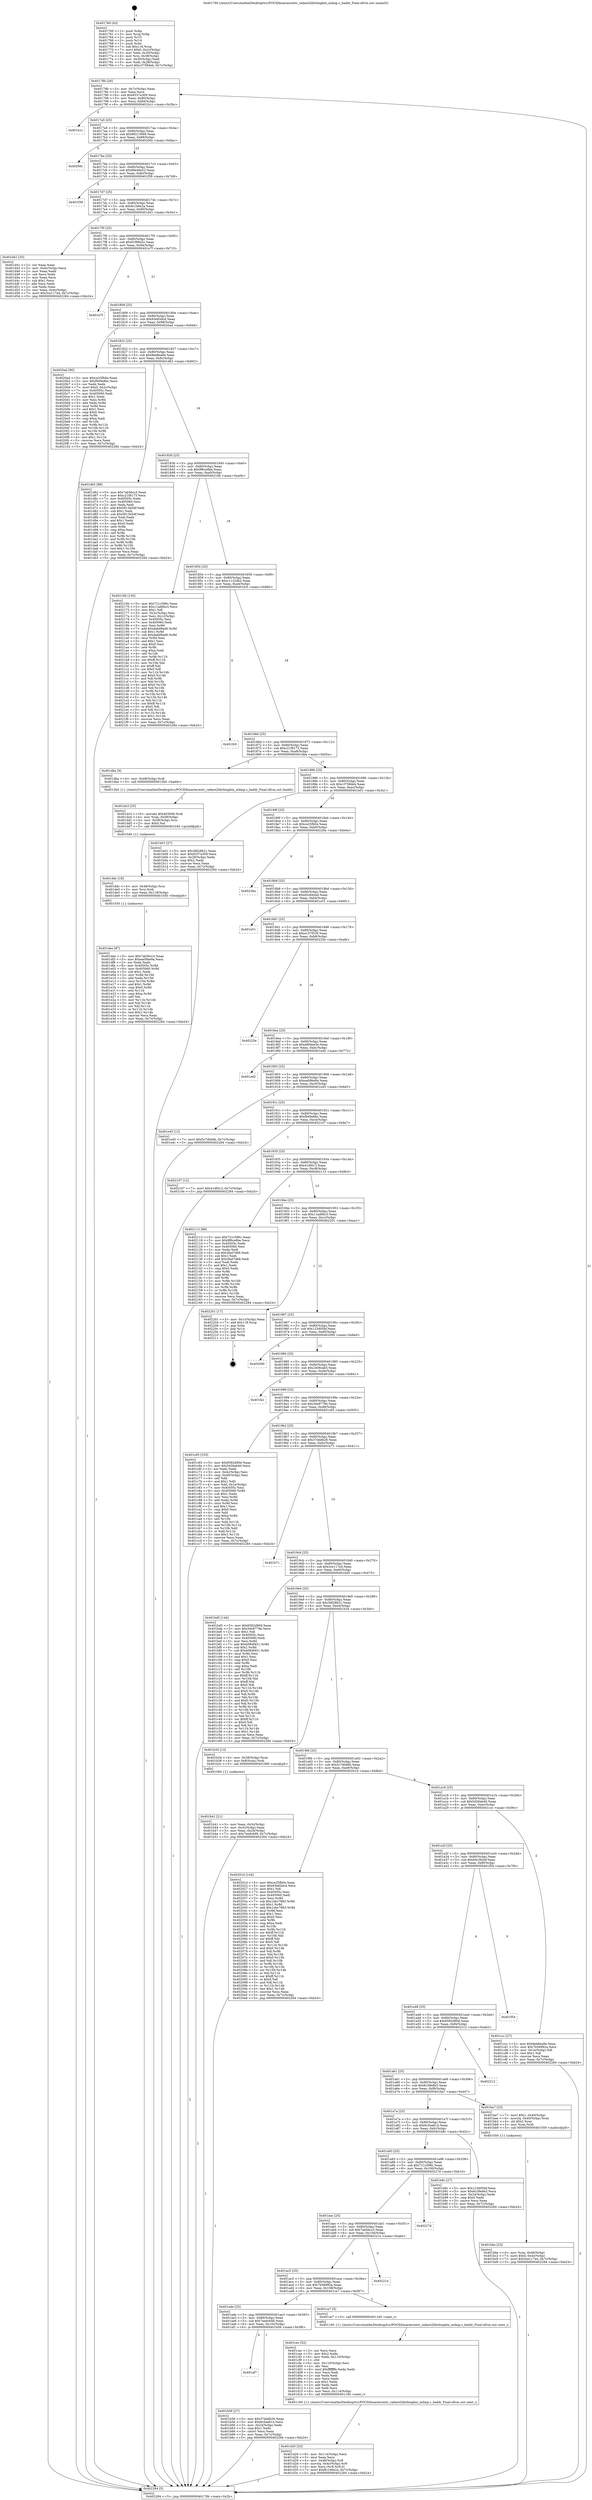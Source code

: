 digraph "0x401760" {
  label = "0x401760 (/mnt/c/Users/mathe/Desktop/tcc/POCII/binaries/extr_radare2librbinpbin_mdmp.c_baddr_Final-ollvm.out::main(0))"
  labelloc = "t"
  node[shape=record]

  Entry [label="",width=0.3,height=0.3,shape=circle,fillcolor=black,style=filled]
  "0x40178b" [label="{
     0x40178b [26]\l
     | [instrs]\l
     &nbsp;&nbsp;0x40178b \<+3\>: mov -0x7c(%rbp),%eax\l
     &nbsp;&nbsp;0x40178e \<+2\>: mov %eax,%ecx\l
     &nbsp;&nbsp;0x401790 \<+6\>: sub $0x8337a309,%ecx\l
     &nbsp;&nbsp;0x401796 \<+3\>: mov %eax,-0x80(%rbp)\l
     &nbsp;&nbsp;0x401799 \<+6\>: mov %ecx,-0x84(%rbp)\l
     &nbsp;&nbsp;0x40179f \<+6\>: je 0000000000401b1c \<main+0x3bc\>\l
  }"]
  "0x401b1c" [label="{
     0x401b1c\l
  }", style=dashed]
  "0x4017a5" [label="{
     0x4017a5 [25]\l
     | [instrs]\l
     &nbsp;&nbsp;0x4017a5 \<+5\>: jmp 00000000004017aa \<main+0x4a\>\l
     &nbsp;&nbsp;0x4017aa \<+3\>: mov -0x80(%rbp),%eax\l
     &nbsp;&nbsp;0x4017ad \<+5\>: sub $0x88213668,%eax\l
     &nbsp;&nbsp;0x4017b2 \<+6\>: mov %eax,-0x88(%rbp)\l
     &nbsp;&nbsp;0x4017b8 \<+6\>: je 000000000040200c \<main+0x8ac\>\l
  }"]
  Exit [label="",width=0.3,height=0.3,shape=circle,fillcolor=black,style=filled,peripheries=2]
  "0x40200c" [label="{
     0x40200c\l
  }", style=dashed]
  "0x4017be" [label="{
     0x4017be [25]\l
     | [instrs]\l
     &nbsp;&nbsp;0x4017be \<+5\>: jmp 00000000004017c3 \<main+0x63\>\l
     &nbsp;&nbsp;0x4017c3 \<+3\>: mov -0x80(%rbp),%eax\l
     &nbsp;&nbsp;0x4017c6 \<+5\>: sub $0x88e46e22,%eax\l
     &nbsp;&nbsp;0x4017cb \<+6\>: mov %eax,-0x8c(%rbp)\l
     &nbsp;&nbsp;0x4017d1 \<+6\>: je 0000000000401f39 \<main+0x7d9\>\l
  }"]
  "0x401dee" [label="{
     0x401dee [87]\l
     | [instrs]\l
     &nbsp;&nbsp;0x401dee \<+5\>: mov $0x7ab56cc3,%eax\l
     &nbsp;&nbsp;0x401df3 \<+5\>: mov $0xea09be9a,%ecx\l
     &nbsp;&nbsp;0x401df8 \<+2\>: xor %edx,%edx\l
     &nbsp;&nbsp;0x401dfa \<+8\>: mov 0x40505c,%r8d\l
     &nbsp;&nbsp;0x401e02 \<+8\>: mov 0x405060,%r9d\l
     &nbsp;&nbsp;0x401e0a \<+3\>: sub $0x1,%edx\l
     &nbsp;&nbsp;0x401e0d \<+3\>: mov %r8d,%r10d\l
     &nbsp;&nbsp;0x401e10 \<+3\>: add %edx,%r10d\l
     &nbsp;&nbsp;0x401e13 \<+4\>: imul %r10d,%r8d\l
     &nbsp;&nbsp;0x401e17 \<+4\>: and $0x1,%r8d\l
     &nbsp;&nbsp;0x401e1b \<+4\>: cmp $0x0,%r8d\l
     &nbsp;&nbsp;0x401e1f \<+4\>: sete %r11b\l
     &nbsp;&nbsp;0x401e23 \<+4\>: cmp $0xa,%r9d\l
     &nbsp;&nbsp;0x401e27 \<+3\>: setl %bl\l
     &nbsp;&nbsp;0x401e2a \<+3\>: mov %r11b,%r14b\l
     &nbsp;&nbsp;0x401e2d \<+3\>: and %bl,%r14b\l
     &nbsp;&nbsp;0x401e30 \<+3\>: xor %bl,%r11b\l
     &nbsp;&nbsp;0x401e33 \<+3\>: or %r11b,%r14b\l
     &nbsp;&nbsp;0x401e36 \<+4\>: test $0x1,%r14b\l
     &nbsp;&nbsp;0x401e3a \<+3\>: cmovne %ecx,%eax\l
     &nbsp;&nbsp;0x401e3d \<+3\>: mov %eax,-0x7c(%rbp)\l
     &nbsp;&nbsp;0x401e40 \<+5\>: jmp 0000000000402284 \<main+0xb24\>\l
  }"]
  "0x401f39" [label="{
     0x401f39\l
  }", style=dashed]
  "0x4017d7" [label="{
     0x4017d7 [25]\l
     | [instrs]\l
     &nbsp;&nbsp;0x4017d7 \<+5\>: jmp 00000000004017dc \<main+0x7c\>\l
     &nbsp;&nbsp;0x4017dc \<+3\>: mov -0x80(%rbp),%eax\l
     &nbsp;&nbsp;0x4017df \<+5\>: sub $0x8c1b6e2a,%eax\l
     &nbsp;&nbsp;0x4017e4 \<+6\>: mov %eax,-0x90(%rbp)\l
     &nbsp;&nbsp;0x4017ea \<+6\>: je 0000000000401d41 \<main+0x5e1\>\l
  }"]
  "0x401ddc" [label="{
     0x401ddc [18]\l
     | [instrs]\l
     &nbsp;&nbsp;0x401ddc \<+4\>: mov -0x48(%rbp),%rsi\l
     &nbsp;&nbsp;0x401de0 \<+3\>: mov %rsi,%rdi\l
     &nbsp;&nbsp;0x401de3 \<+6\>: mov %eax,-0x118(%rbp)\l
     &nbsp;&nbsp;0x401de9 \<+5\>: call 0000000000401030 \<free@plt\>\l
     | [calls]\l
     &nbsp;&nbsp;0x401030 \{1\} (unknown)\l
  }"]
  "0x401d41" [label="{
     0x401d41 [33]\l
     | [instrs]\l
     &nbsp;&nbsp;0x401d41 \<+2\>: xor %eax,%eax\l
     &nbsp;&nbsp;0x401d43 \<+3\>: mov -0x4c(%rbp),%ecx\l
     &nbsp;&nbsp;0x401d46 \<+2\>: mov %eax,%edx\l
     &nbsp;&nbsp;0x401d48 \<+2\>: sub %ecx,%edx\l
     &nbsp;&nbsp;0x401d4a \<+2\>: mov %eax,%ecx\l
     &nbsp;&nbsp;0x401d4c \<+3\>: sub $0x1,%ecx\l
     &nbsp;&nbsp;0x401d4f \<+2\>: add %ecx,%edx\l
     &nbsp;&nbsp;0x401d51 \<+2\>: sub %edx,%eax\l
     &nbsp;&nbsp;0x401d53 \<+3\>: mov %eax,-0x4c(%rbp)\l
     &nbsp;&nbsp;0x401d56 \<+7\>: movl $0x3ce117a4,-0x7c(%rbp)\l
     &nbsp;&nbsp;0x401d5d \<+5\>: jmp 0000000000402284 \<main+0xb24\>\l
  }"]
  "0x4017f0" [label="{
     0x4017f0 [25]\l
     | [instrs]\l
     &nbsp;&nbsp;0x4017f0 \<+5\>: jmp 00000000004017f5 \<main+0x95\>\l
     &nbsp;&nbsp;0x4017f5 \<+3\>: mov -0x80(%rbp),%eax\l
     &nbsp;&nbsp;0x4017f8 \<+5\>: sub $0x91f9942c,%eax\l
     &nbsp;&nbsp;0x4017fd \<+6\>: mov %eax,-0x94(%rbp)\l
     &nbsp;&nbsp;0x401803 \<+6\>: je 0000000000401e7f \<main+0x71f\>\l
  }"]
  "0x401dc3" [label="{
     0x401dc3 [25]\l
     | [instrs]\l
     &nbsp;&nbsp;0x401dc3 \<+10\>: movabs $0x4030d6,%rdi\l
     &nbsp;&nbsp;0x401dcd \<+4\>: mov %rax,-0x58(%rbp)\l
     &nbsp;&nbsp;0x401dd1 \<+4\>: mov -0x58(%rbp),%rsi\l
     &nbsp;&nbsp;0x401dd5 \<+2\>: mov $0x0,%al\l
     &nbsp;&nbsp;0x401dd7 \<+5\>: call 0000000000401040 \<printf@plt\>\l
     | [calls]\l
     &nbsp;&nbsp;0x401040 \{1\} (unknown)\l
  }"]
  "0x401e7f" [label="{
     0x401e7f\l
  }", style=dashed]
  "0x401809" [label="{
     0x401809 [25]\l
     | [instrs]\l
     &nbsp;&nbsp;0x401809 \<+5\>: jmp 000000000040180e \<main+0xae\>\l
     &nbsp;&nbsp;0x40180e \<+3\>: mov -0x80(%rbp),%eax\l
     &nbsp;&nbsp;0x401811 \<+5\>: sub $0x93e83dcd,%eax\l
     &nbsp;&nbsp;0x401816 \<+6\>: mov %eax,-0x98(%rbp)\l
     &nbsp;&nbsp;0x40181c \<+6\>: je 00000000004020ad \<main+0x94d\>\l
  }"]
  "0x401d20" [label="{
     0x401d20 [33]\l
     | [instrs]\l
     &nbsp;&nbsp;0x401d20 \<+6\>: mov -0x114(%rbp),%ecx\l
     &nbsp;&nbsp;0x401d26 \<+3\>: imul %eax,%ecx\l
     &nbsp;&nbsp;0x401d29 \<+4\>: mov -0x48(%rbp),%r8\l
     &nbsp;&nbsp;0x401d2d \<+4\>: movslq -0x4c(%rbp),%r9\l
     &nbsp;&nbsp;0x401d31 \<+4\>: mov %ecx,(%r8,%r9,4)\l
     &nbsp;&nbsp;0x401d35 \<+7\>: movl $0x8c1b6e2a,-0x7c(%rbp)\l
     &nbsp;&nbsp;0x401d3c \<+5\>: jmp 0000000000402284 \<main+0xb24\>\l
  }"]
  "0x4020ad" [label="{
     0x4020ad [90]\l
     | [instrs]\l
     &nbsp;&nbsp;0x4020ad \<+5\>: mov $0xce25fb0e,%eax\l
     &nbsp;&nbsp;0x4020b2 \<+5\>: mov $0xf949e8bc,%ecx\l
     &nbsp;&nbsp;0x4020b7 \<+2\>: xor %edx,%edx\l
     &nbsp;&nbsp;0x4020b9 \<+7\>: movl $0x0,-0x2c(%rbp)\l
     &nbsp;&nbsp;0x4020c0 \<+7\>: mov 0x40505c,%esi\l
     &nbsp;&nbsp;0x4020c7 \<+7\>: mov 0x405060,%edi\l
     &nbsp;&nbsp;0x4020ce \<+3\>: sub $0x1,%edx\l
     &nbsp;&nbsp;0x4020d1 \<+3\>: mov %esi,%r8d\l
     &nbsp;&nbsp;0x4020d4 \<+3\>: add %edx,%r8d\l
     &nbsp;&nbsp;0x4020d7 \<+4\>: imul %r8d,%esi\l
     &nbsp;&nbsp;0x4020db \<+3\>: and $0x1,%esi\l
     &nbsp;&nbsp;0x4020de \<+3\>: cmp $0x0,%esi\l
     &nbsp;&nbsp;0x4020e1 \<+4\>: sete %r9b\l
     &nbsp;&nbsp;0x4020e5 \<+3\>: cmp $0xa,%edi\l
     &nbsp;&nbsp;0x4020e8 \<+4\>: setl %r10b\l
     &nbsp;&nbsp;0x4020ec \<+3\>: mov %r9b,%r11b\l
     &nbsp;&nbsp;0x4020ef \<+3\>: and %r10b,%r11b\l
     &nbsp;&nbsp;0x4020f2 \<+3\>: xor %r10b,%r9b\l
     &nbsp;&nbsp;0x4020f5 \<+3\>: or %r9b,%r11b\l
     &nbsp;&nbsp;0x4020f8 \<+4\>: test $0x1,%r11b\l
     &nbsp;&nbsp;0x4020fc \<+3\>: cmovne %ecx,%eax\l
     &nbsp;&nbsp;0x4020ff \<+3\>: mov %eax,-0x7c(%rbp)\l
     &nbsp;&nbsp;0x402102 \<+5\>: jmp 0000000000402284 \<main+0xb24\>\l
  }"]
  "0x401822" [label="{
     0x401822 [25]\l
     | [instrs]\l
     &nbsp;&nbsp;0x401822 \<+5\>: jmp 0000000000401827 \<main+0xc7\>\l
     &nbsp;&nbsp;0x401827 \<+3\>: mov -0x80(%rbp),%eax\l
     &nbsp;&nbsp;0x40182a \<+5\>: sub $0x9eb8ea9e,%eax\l
     &nbsp;&nbsp;0x40182f \<+6\>: mov %eax,-0x9c(%rbp)\l
     &nbsp;&nbsp;0x401835 \<+6\>: je 0000000000401d62 \<main+0x602\>\l
  }"]
  "0x401cec" [label="{
     0x401cec [52]\l
     | [instrs]\l
     &nbsp;&nbsp;0x401cec \<+2\>: xor %ecx,%ecx\l
     &nbsp;&nbsp;0x401cee \<+5\>: mov $0x2,%edx\l
     &nbsp;&nbsp;0x401cf3 \<+6\>: mov %edx,-0x110(%rbp)\l
     &nbsp;&nbsp;0x401cf9 \<+1\>: cltd\l
     &nbsp;&nbsp;0x401cfa \<+6\>: mov -0x110(%rbp),%esi\l
     &nbsp;&nbsp;0x401d00 \<+2\>: idiv %esi\l
     &nbsp;&nbsp;0x401d02 \<+6\>: imul $0xfffffffe,%edx,%edx\l
     &nbsp;&nbsp;0x401d08 \<+2\>: mov %ecx,%edi\l
     &nbsp;&nbsp;0x401d0a \<+2\>: sub %edx,%edi\l
     &nbsp;&nbsp;0x401d0c \<+2\>: mov %ecx,%edx\l
     &nbsp;&nbsp;0x401d0e \<+3\>: sub $0x1,%edx\l
     &nbsp;&nbsp;0x401d11 \<+2\>: add %edx,%edi\l
     &nbsp;&nbsp;0x401d13 \<+2\>: sub %edi,%ecx\l
     &nbsp;&nbsp;0x401d15 \<+6\>: mov %ecx,-0x114(%rbp)\l
     &nbsp;&nbsp;0x401d1b \<+5\>: call 0000000000401160 \<next_i\>\l
     | [calls]\l
     &nbsp;&nbsp;0x401160 \{1\} (/mnt/c/Users/mathe/Desktop/tcc/POCII/binaries/extr_radare2librbinpbin_mdmp.c_baddr_Final-ollvm.out::next_i)\l
  }"]
  "0x401d62" [label="{
     0x401d62 [88]\l
     | [instrs]\l
     &nbsp;&nbsp;0x401d62 \<+5\>: mov $0x7ab56cc3,%eax\l
     &nbsp;&nbsp;0x401d67 \<+5\>: mov $0xc21f8173,%ecx\l
     &nbsp;&nbsp;0x401d6c \<+7\>: mov 0x40505c,%edx\l
     &nbsp;&nbsp;0x401d73 \<+7\>: mov 0x405060,%esi\l
     &nbsp;&nbsp;0x401d7a \<+2\>: mov %edx,%edi\l
     &nbsp;&nbsp;0x401d7c \<+6\>: add $0x5813b5df,%edi\l
     &nbsp;&nbsp;0x401d82 \<+3\>: sub $0x1,%edi\l
     &nbsp;&nbsp;0x401d85 \<+6\>: sub $0x5813b5df,%edi\l
     &nbsp;&nbsp;0x401d8b \<+3\>: imul %edi,%edx\l
     &nbsp;&nbsp;0x401d8e \<+3\>: and $0x1,%edx\l
     &nbsp;&nbsp;0x401d91 \<+3\>: cmp $0x0,%edx\l
     &nbsp;&nbsp;0x401d94 \<+4\>: sete %r8b\l
     &nbsp;&nbsp;0x401d98 \<+3\>: cmp $0xa,%esi\l
     &nbsp;&nbsp;0x401d9b \<+4\>: setl %r9b\l
     &nbsp;&nbsp;0x401d9f \<+3\>: mov %r8b,%r10b\l
     &nbsp;&nbsp;0x401da2 \<+3\>: and %r9b,%r10b\l
     &nbsp;&nbsp;0x401da5 \<+3\>: xor %r9b,%r8b\l
     &nbsp;&nbsp;0x401da8 \<+3\>: or %r8b,%r10b\l
     &nbsp;&nbsp;0x401dab \<+4\>: test $0x1,%r10b\l
     &nbsp;&nbsp;0x401daf \<+3\>: cmovne %ecx,%eax\l
     &nbsp;&nbsp;0x401db2 \<+3\>: mov %eax,-0x7c(%rbp)\l
     &nbsp;&nbsp;0x401db5 \<+5\>: jmp 0000000000402284 \<main+0xb24\>\l
  }"]
  "0x40183b" [label="{
     0x40183b [25]\l
     | [instrs]\l
     &nbsp;&nbsp;0x40183b \<+5\>: jmp 0000000000401840 \<main+0xe0\>\l
     &nbsp;&nbsp;0x401840 \<+3\>: mov -0x80(%rbp),%eax\l
     &nbsp;&nbsp;0x401843 \<+5\>: sub $0x9f6ce8be,%eax\l
     &nbsp;&nbsp;0x401848 \<+6\>: mov %eax,-0xa0(%rbp)\l
     &nbsp;&nbsp;0x40184e \<+6\>: je 000000000040216b \<main+0xa0b\>\l
  }"]
  "0x401bbe" [label="{
     0x401bbe [23]\l
     | [instrs]\l
     &nbsp;&nbsp;0x401bbe \<+4\>: mov %rax,-0x48(%rbp)\l
     &nbsp;&nbsp;0x401bc2 \<+7\>: movl $0x0,-0x4c(%rbp)\l
     &nbsp;&nbsp;0x401bc9 \<+7\>: movl $0x3ce117a4,-0x7c(%rbp)\l
     &nbsp;&nbsp;0x401bd0 \<+5\>: jmp 0000000000402284 \<main+0xb24\>\l
  }"]
  "0x40216b" [label="{
     0x40216b [150]\l
     | [instrs]\l
     &nbsp;&nbsp;0x40216b \<+5\>: mov $0x721c596c,%eax\l
     &nbsp;&nbsp;0x402170 \<+5\>: mov $0x11ad6bc3,%ecx\l
     &nbsp;&nbsp;0x402175 \<+2\>: mov $0x1,%dl\l
     &nbsp;&nbsp;0x402177 \<+3\>: mov -0x2c(%rbp),%esi\l
     &nbsp;&nbsp;0x40217a \<+3\>: mov %esi,-0x1c(%rbp)\l
     &nbsp;&nbsp;0x40217d \<+7\>: mov 0x40505c,%esi\l
     &nbsp;&nbsp;0x402184 \<+7\>: mov 0x405060,%edi\l
     &nbsp;&nbsp;0x40218b \<+3\>: mov %esi,%r8d\l
     &nbsp;&nbsp;0x40218e \<+7\>: add $0xdabd9ad6,%r8d\l
     &nbsp;&nbsp;0x402195 \<+4\>: sub $0x1,%r8d\l
     &nbsp;&nbsp;0x402199 \<+7\>: sub $0xdabd9ad6,%r8d\l
     &nbsp;&nbsp;0x4021a0 \<+4\>: imul %r8d,%esi\l
     &nbsp;&nbsp;0x4021a4 \<+3\>: and $0x1,%esi\l
     &nbsp;&nbsp;0x4021a7 \<+3\>: cmp $0x0,%esi\l
     &nbsp;&nbsp;0x4021aa \<+4\>: sete %r9b\l
     &nbsp;&nbsp;0x4021ae \<+3\>: cmp $0xa,%edi\l
     &nbsp;&nbsp;0x4021b1 \<+4\>: setl %r10b\l
     &nbsp;&nbsp;0x4021b5 \<+3\>: mov %r9b,%r11b\l
     &nbsp;&nbsp;0x4021b8 \<+4\>: xor $0xff,%r11b\l
     &nbsp;&nbsp;0x4021bc \<+3\>: mov %r10b,%bl\l
     &nbsp;&nbsp;0x4021bf \<+3\>: xor $0xff,%bl\l
     &nbsp;&nbsp;0x4021c2 \<+3\>: xor $0x0,%dl\l
     &nbsp;&nbsp;0x4021c5 \<+3\>: mov %r11b,%r14b\l
     &nbsp;&nbsp;0x4021c8 \<+4\>: and $0x0,%r14b\l
     &nbsp;&nbsp;0x4021cc \<+3\>: and %dl,%r9b\l
     &nbsp;&nbsp;0x4021cf \<+3\>: mov %bl,%r15b\l
     &nbsp;&nbsp;0x4021d2 \<+4\>: and $0x0,%r15b\l
     &nbsp;&nbsp;0x4021d6 \<+3\>: and %dl,%r10b\l
     &nbsp;&nbsp;0x4021d9 \<+3\>: or %r9b,%r14b\l
     &nbsp;&nbsp;0x4021dc \<+3\>: or %r10b,%r15b\l
     &nbsp;&nbsp;0x4021df \<+3\>: xor %r15b,%r14b\l
     &nbsp;&nbsp;0x4021e2 \<+3\>: or %bl,%r11b\l
     &nbsp;&nbsp;0x4021e5 \<+4\>: xor $0xff,%r11b\l
     &nbsp;&nbsp;0x4021e9 \<+3\>: or $0x0,%dl\l
     &nbsp;&nbsp;0x4021ec \<+3\>: and %dl,%r11b\l
     &nbsp;&nbsp;0x4021ef \<+3\>: or %r11b,%r14b\l
     &nbsp;&nbsp;0x4021f2 \<+4\>: test $0x1,%r14b\l
     &nbsp;&nbsp;0x4021f6 \<+3\>: cmovne %ecx,%eax\l
     &nbsp;&nbsp;0x4021f9 \<+3\>: mov %eax,-0x7c(%rbp)\l
     &nbsp;&nbsp;0x4021fc \<+5\>: jmp 0000000000402284 \<main+0xb24\>\l
  }"]
  "0x401854" [label="{
     0x401854 [25]\l
     | [instrs]\l
     &nbsp;&nbsp;0x401854 \<+5\>: jmp 0000000000401859 \<main+0xf9\>\l
     &nbsp;&nbsp;0x401859 \<+3\>: mov -0x80(%rbp),%eax\l
     &nbsp;&nbsp;0x40185c \<+5\>: sub $0xc1132db2,%eax\l
     &nbsp;&nbsp;0x401861 \<+6\>: mov %eax,-0xa4(%rbp)\l
     &nbsp;&nbsp;0x401867 \<+6\>: je 0000000000401fc0 \<main+0x860\>\l
  }"]
  "0x401af7" [label="{
     0x401af7\l
  }", style=dashed]
  "0x401fc0" [label="{
     0x401fc0\l
  }", style=dashed]
  "0x40186d" [label="{
     0x40186d [25]\l
     | [instrs]\l
     &nbsp;&nbsp;0x40186d \<+5\>: jmp 0000000000401872 \<main+0x112\>\l
     &nbsp;&nbsp;0x401872 \<+3\>: mov -0x80(%rbp),%eax\l
     &nbsp;&nbsp;0x401875 \<+5\>: sub $0xc21f8173,%eax\l
     &nbsp;&nbsp;0x40187a \<+6\>: mov %eax,-0xa8(%rbp)\l
     &nbsp;&nbsp;0x401880 \<+6\>: je 0000000000401dba \<main+0x65a\>\l
  }"]
  "0x401b56" [label="{
     0x401b56 [27]\l
     | [instrs]\l
     &nbsp;&nbsp;0x401b56 \<+5\>: mov $0x37dddb26,%eax\l
     &nbsp;&nbsp;0x401b5b \<+5\>: mov $0x6c5ea614,%ecx\l
     &nbsp;&nbsp;0x401b60 \<+3\>: mov -0x24(%rbp),%edx\l
     &nbsp;&nbsp;0x401b63 \<+3\>: cmp $0x1,%edx\l
     &nbsp;&nbsp;0x401b66 \<+3\>: cmovl %ecx,%eax\l
     &nbsp;&nbsp;0x401b69 \<+3\>: mov %eax,-0x7c(%rbp)\l
     &nbsp;&nbsp;0x401b6c \<+5\>: jmp 0000000000402284 \<main+0xb24\>\l
  }"]
  "0x401dba" [label="{
     0x401dba [9]\l
     | [instrs]\l
     &nbsp;&nbsp;0x401dba \<+4\>: mov -0x48(%rbp),%rdi\l
     &nbsp;&nbsp;0x401dbe \<+5\>: call 00000000004015b0 \<baddr\>\l
     | [calls]\l
     &nbsp;&nbsp;0x4015b0 \{1\} (/mnt/c/Users/mathe/Desktop/tcc/POCII/binaries/extr_radare2librbinpbin_mdmp.c_baddr_Final-ollvm.out::baddr)\l
  }"]
  "0x401886" [label="{
     0x401886 [25]\l
     | [instrs]\l
     &nbsp;&nbsp;0x401886 \<+5\>: jmp 000000000040188b \<main+0x12b\>\l
     &nbsp;&nbsp;0x40188b \<+3\>: mov -0x80(%rbp),%eax\l
     &nbsp;&nbsp;0x40188e \<+5\>: sub $0xc3758deb,%eax\l
     &nbsp;&nbsp;0x401893 \<+6\>: mov %eax,-0xac(%rbp)\l
     &nbsp;&nbsp;0x401899 \<+6\>: je 0000000000401b01 \<main+0x3a1\>\l
  }"]
  "0x401ade" [label="{
     0x401ade [25]\l
     | [instrs]\l
     &nbsp;&nbsp;0x401ade \<+5\>: jmp 0000000000401ae3 \<main+0x383\>\l
     &nbsp;&nbsp;0x401ae3 \<+3\>: mov -0x80(%rbp),%eax\l
     &nbsp;&nbsp;0x401ae6 \<+5\>: sub $0x7eedc648,%eax\l
     &nbsp;&nbsp;0x401aeb \<+6\>: mov %eax,-0x10c(%rbp)\l
     &nbsp;&nbsp;0x401af1 \<+6\>: je 0000000000401b56 \<main+0x3f6\>\l
  }"]
  "0x401b01" [label="{
     0x401b01 [27]\l
     | [instrs]\l
     &nbsp;&nbsp;0x401b01 \<+5\>: mov $0x3fd28821,%eax\l
     &nbsp;&nbsp;0x401b06 \<+5\>: mov $0x8337a309,%ecx\l
     &nbsp;&nbsp;0x401b0b \<+3\>: mov -0x28(%rbp),%edx\l
     &nbsp;&nbsp;0x401b0e \<+3\>: cmp $0x2,%edx\l
     &nbsp;&nbsp;0x401b11 \<+3\>: cmovne %ecx,%eax\l
     &nbsp;&nbsp;0x401b14 \<+3\>: mov %eax,-0x7c(%rbp)\l
     &nbsp;&nbsp;0x401b17 \<+5\>: jmp 0000000000402284 \<main+0xb24\>\l
  }"]
  "0x40189f" [label="{
     0x40189f [25]\l
     | [instrs]\l
     &nbsp;&nbsp;0x40189f \<+5\>: jmp 00000000004018a4 \<main+0x144\>\l
     &nbsp;&nbsp;0x4018a4 \<+3\>: mov -0x80(%rbp),%eax\l
     &nbsp;&nbsp;0x4018a7 \<+5\>: sub $0xce25fb0e,%eax\l
     &nbsp;&nbsp;0x4018ac \<+6\>: mov %eax,-0xb0(%rbp)\l
     &nbsp;&nbsp;0x4018b2 \<+6\>: je 000000000040226a \<main+0xb0a\>\l
  }"]
  "0x402284" [label="{
     0x402284 [5]\l
     | [instrs]\l
     &nbsp;&nbsp;0x402284 \<+5\>: jmp 000000000040178b \<main+0x2b\>\l
  }"]
  "0x401760" [label="{
     0x401760 [43]\l
     | [instrs]\l
     &nbsp;&nbsp;0x401760 \<+1\>: push %rbp\l
     &nbsp;&nbsp;0x401761 \<+3\>: mov %rsp,%rbp\l
     &nbsp;&nbsp;0x401764 \<+2\>: push %r15\l
     &nbsp;&nbsp;0x401766 \<+2\>: push %r14\l
     &nbsp;&nbsp;0x401768 \<+1\>: push %rbx\l
     &nbsp;&nbsp;0x401769 \<+7\>: sub $0x118,%rsp\l
     &nbsp;&nbsp;0x401770 \<+7\>: movl $0x0,-0x2c(%rbp)\l
     &nbsp;&nbsp;0x401777 \<+3\>: mov %edi,-0x30(%rbp)\l
     &nbsp;&nbsp;0x40177a \<+4\>: mov %rsi,-0x38(%rbp)\l
     &nbsp;&nbsp;0x40177e \<+3\>: mov -0x30(%rbp),%edi\l
     &nbsp;&nbsp;0x401781 \<+3\>: mov %edi,-0x28(%rbp)\l
     &nbsp;&nbsp;0x401784 \<+7\>: movl $0xc3758deb,-0x7c(%rbp)\l
  }"]
  "0x401ce7" [label="{
     0x401ce7 [5]\l
     | [instrs]\l
     &nbsp;&nbsp;0x401ce7 \<+5\>: call 0000000000401160 \<next_i\>\l
     | [calls]\l
     &nbsp;&nbsp;0x401160 \{1\} (/mnt/c/Users/mathe/Desktop/tcc/POCII/binaries/extr_radare2librbinpbin_mdmp.c_baddr_Final-ollvm.out::next_i)\l
  }"]
  "0x40226a" [label="{
     0x40226a\l
  }", style=dashed]
  "0x4018b8" [label="{
     0x4018b8 [25]\l
     | [instrs]\l
     &nbsp;&nbsp;0x4018b8 \<+5\>: jmp 00000000004018bd \<main+0x15d\>\l
     &nbsp;&nbsp;0x4018bd \<+3\>: mov -0x80(%rbp),%eax\l
     &nbsp;&nbsp;0x4018c0 \<+5\>: sub $0xd3c8444d,%eax\l
     &nbsp;&nbsp;0x4018c5 \<+6\>: mov %eax,-0xb4(%rbp)\l
     &nbsp;&nbsp;0x4018cb \<+6\>: je 0000000000401e51 \<main+0x6f1\>\l
  }"]
  "0x401ac5" [label="{
     0x401ac5 [25]\l
     | [instrs]\l
     &nbsp;&nbsp;0x401ac5 \<+5\>: jmp 0000000000401aca \<main+0x36a\>\l
     &nbsp;&nbsp;0x401aca \<+3\>: mov -0x80(%rbp),%eax\l
     &nbsp;&nbsp;0x401acd \<+5\>: sub $0x7b56992a,%eax\l
     &nbsp;&nbsp;0x401ad2 \<+6\>: mov %eax,-0x108(%rbp)\l
     &nbsp;&nbsp;0x401ad8 \<+6\>: je 0000000000401ce7 \<main+0x587\>\l
  }"]
  "0x401e51" [label="{
     0x401e51\l
  }", style=dashed]
  "0x4018d1" [label="{
     0x4018d1 [25]\l
     | [instrs]\l
     &nbsp;&nbsp;0x4018d1 \<+5\>: jmp 00000000004018d6 \<main+0x176\>\l
     &nbsp;&nbsp;0x4018d6 \<+3\>: mov -0x80(%rbp),%eax\l
     &nbsp;&nbsp;0x4018d9 \<+5\>: sub $0xe157f539,%eax\l
     &nbsp;&nbsp;0x4018de \<+6\>: mov %eax,-0xb8(%rbp)\l
     &nbsp;&nbsp;0x4018e4 \<+6\>: je 000000000040225e \<main+0xafe\>\l
  }"]
  "0x40221e" [label="{
     0x40221e\l
  }", style=dashed]
  "0x40225e" [label="{
     0x40225e\l
  }", style=dashed]
  "0x4018ea" [label="{
     0x4018ea [25]\l
     | [instrs]\l
     &nbsp;&nbsp;0x4018ea \<+5\>: jmp 00000000004018ef \<main+0x18f\>\l
     &nbsp;&nbsp;0x4018ef \<+3\>: mov -0x80(%rbp),%eax\l
     &nbsp;&nbsp;0x4018f2 \<+5\>: sub $0xe894ee3e,%eax\l
     &nbsp;&nbsp;0x4018f7 \<+6\>: mov %eax,-0xbc(%rbp)\l
     &nbsp;&nbsp;0x4018fd \<+6\>: je 0000000000401ed2 \<main+0x772\>\l
  }"]
  "0x401aac" [label="{
     0x401aac [25]\l
     | [instrs]\l
     &nbsp;&nbsp;0x401aac \<+5\>: jmp 0000000000401ab1 \<main+0x351\>\l
     &nbsp;&nbsp;0x401ab1 \<+3\>: mov -0x80(%rbp),%eax\l
     &nbsp;&nbsp;0x401ab4 \<+5\>: sub $0x7ab56cc3,%eax\l
     &nbsp;&nbsp;0x401ab9 \<+6\>: mov %eax,-0x104(%rbp)\l
     &nbsp;&nbsp;0x401abf \<+6\>: je 000000000040221e \<main+0xabe\>\l
  }"]
  "0x401ed2" [label="{
     0x401ed2\l
  }", style=dashed]
  "0x401903" [label="{
     0x401903 [25]\l
     | [instrs]\l
     &nbsp;&nbsp;0x401903 \<+5\>: jmp 0000000000401908 \<main+0x1a8\>\l
     &nbsp;&nbsp;0x401908 \<+3\>: mov -0x80(%rbp),%eax\l
     &nbsp;&nbsp;0x40190b \<+5\>: sub $0xea09be9a,%eax\l
     &nbsp;&nbsp;0x401910 \<+6\>: mov %eax,-0xc0(%rbp)\l
     &nbsp;&nbsp;0x401916 \<+6\>: je 0000000000401e45 \<main+0x6e5\>\l
  }"]
  "0x40227d" [label="{
     0x40227d\l
  }", style=dashed]
  "0x401e45" [label="{
     0x401e45 [12]\l
     | [instrs]\l
     &nbsp;&nbsp;0x401e45 \<+7\>: movl $0x5c7d0e6b,-0x7c(%rbp)\l
     &nbsp;&nbsp;0x401e4c \<+5\>: jmp 0000000000402284 \<main+0xb24\>\l
  }"]
  "0x40191c" [label="{
     0x40191c [25]\l
     | [instrs]\l
     &nbsp;&nbsp;0x40191c \<+5\>: jmp 0000000000401921 \<main+0x1c1\>\l
     &nbsp;&nbsp;0x401921 \<+3\>: mov -0x80(%rbp),%eax\l
     &nbsp;&nbsp;0x401924 \<+5\>: sub $0xf949e8bc,%eax\l
     &nbsp;&nbsp;0x401929 \<+6\>: mov %eax,-0xc4(%rbp)\l
     &nbsp;&nbsp;0x40192f \<+6\>: je 0000000000402107 \<main+0x9a7\>\l
  }"]
  "0x401a93" [label="{
     0x401a93 [25]\l
     | [instrs]\l
     &nbsp;&nbsp;0x401a93 \<+5\>: jmp 0000000000401a98 \<main+0x338\>\l
     &nbsp;&nbsp;0x401a98 \<+3\>: mov -0x80(%rbp),%eax\l
     &nbsp;&nbsp;0x401a9b \<+5\>: sub $0x721c596c,%eax\l
     &nbsp;&nbsp;0x401aa0 \<+6\>: mov %eax,-0x100(%rbp)\l
     &nbsp;&nbsp;0x401aa6 \<+6\>: je 000000000040227d \<main+0xb1d\>\l
  }"]
  "0x402107" [label="{
     0x402107 [12]\l
     | [instrs]\l
     &nbsp;&nbsp;0x402107 \<+7\>: movl $0x41df413,-0x7c(%rbp)\l
     &nbsp;&nbsp;0x40210e \<+5\>: jmp 0000000000402284 \<main+0xb24\>\l
  }"]
  "0x401935" [label="{
     0x401935 [25]\l
     | [instrs]\l
     &nbsp;&nbsp;0x401935 \<+5\>: jmp 000000000040193a \<main+0x1da\>\l
     &nbsp;&nbsp;0x40193a \<+3\>: mov -0x80(%rbp),%eax\l
     &nbsp;&nbsp;0x40193d \<+5\>: sub $0x41df413,%eax\l
     &nbsp;&nbsp;0x401942 \<+6\>: mov %eax,-0xc8(%rbp)\l
     &nbsp;&nbsp;0x401948 \<+6\>: je 0000000000402113 \<main+0x9b3\>\l
  }"]
  "0x401b8c" [label="{
     0x401b8c [27]\l
     | [instrs]\l
     &nbsp;&nbsp;0x401b8c \<+5\>: mov $0x123d05bf,%eax\l
     &nbsp;&nbsp;0x401b91 \<+5\>: mov $0x6c39e8e3,%ecx\l
     &nbsp;&nbsp;0x401b96 \<+3\>: mov -0x24(%rbp),%edx\l
     &nbsp;&nbsp;0x401b99 \<+3\>: cmp $0x0,%edx\l
     &nbsp;&nbsp;0x401b9c \<+3\>: cmove %ecx,%eax\l
     &nbsp;&nbsp;0x401b9f \<+3\>: mov %eax,-0x7c(%rbp)\l
     &nbsp;&nbsp;0x401ba2 \<+5\>: jmp 0000000000402284 \<main+0xb24\>\l
  }"]
  "0x402113" [label="{
     0x402113 [88]\l
     | [instrs]\l
     &nbsp;&nbsp;0x402113 \<+5\>: mov $0x721c596c,%eax\l
     &nbsp;&nbsp;0x402118 \<+5\>: mov $0x9f6ce8be,%ecx\l
     &nbsp;&nbsp;0x40211d \<+7\>: mov 0x40505c,%edx\l
     &nbsp;&nbsp;0x402124 \<+7\>: mov 0x405060,%esi\l
     &nbsp;&nbsp;0x40212b \<+2\>: mov %edx,%edi\l
     &nbsp;&nbsp;0x40212d \<+6\>: sub $0x3fad7d68,%edi\l
     &nbsp;&nbsp;0x402133 \<+3\>: sub $0x1,%edi\l
     &nbsp;&nbsp;0x402136 \<+6\>: add $0x3fad7d68,%edi\l
     &nbsp;&nbsp;0x40213c \<+3\>: imul %edi,%edx\l
     &nbsp;&nbsp;0x40213f \<+3\>: and $0x1,%edx\l
     &nbsp;&nbsp;0x402142 \<+3\>: cmp $0x0,%edx\l
     &nbsp;&nbsp;0x402145 \<+4\>: sete %r8b\l
     &nbsp;&nbsp;0x402149 \<+3\>: cmp $0xa,%esi\l
     &nbsp;&nbsp;0x40214c \<+4\>: setl %r9b\l
     &nbsp;&nbsp;0x402150 \<+3\>: mov %r8b,%r10b\l
     &nbsp;&nbsp;0x402153 \<+3\>: and %r9b,%r10b\l
     &nbsp;&nbsp;0x402156 \<+3\>: xor %r9b,%r8b\l
     &nbsp;&nbsp;0x402159 \<+3\>: or %r8b,%r10b\l
     &nbsp;&nbsp;0x40215c \<+4\>: test $0x1,%r10b\l
     &nbsp;&nbsp;0x402160 \<+3\>: cmovne %ecx,%eax\l
     &nbsp;&nbsp;0x402163 \<+3\>: mov %eax,-0x7c(%rbp)\l
     &nbsp;&nbsp;0x402166 \<+5\>: jmp 0000000000402284 \<main+0xb24\>\l
  }"]
  "0x40194e" [label="{
     0x40194e [25]\l
     | [instrs]\l
     &nbsp;&nbsp;0x40194e \<+5\>: jmp 0000000000401953 \<main+0x1f3\>\l
     &nbsp;&nbsp;0x401953 \<+3\>: mov -0x80(%rbp),%eax\l
     &nbsp;&nbsp;0x401956 \<+5\>: sub $0x11ad6bc3,%eax\l
     &nbsp;&nbsp;0x40195b \<+6\>: mov %eax,-0xcc(%rbp)\l
     &nbsp;&nbsp;0x401961 \<+6\>: je 0000000000402201 \<main+0xaa1\>\l
  }"]
  "0x401a7a" [label="{
     0x401a7a [25]\l
     | [instrs]\l
     &nbsp;&nbsp;0x401a7a \<+5\>: jmp 0000000000401a7f \<main+0x31f\>\l
     &nbsp;&nbsp;0x401a7f \<+3\>: mov -0x80(%rbp),%eax\l
     &nbsp;&nbsp;0x401a82 \<+5\>: sub $0x6c5ea614,%eax\l
     &nbsp;&nbsp;0x401a87 \<+6\>: mov %eax,-0xfc(%rbp)\l
     &nbsp;&nbsp;0x401a8d \<+6\>: je 0000000000401b8c \<main+0x42c\>\l
  }"]
  "0x402201" [label="{
     0x402201 [17]\l
     | [instrs]\l
     &nbsp;&nbsp;0x402201 \<+3\>: mov -0x1c(%rbp),%eax\l
     &nbsp;&nbsp;0x402204 \<+7\>: add $0x118,%rsp\l
     &nbsp;&nbsp;0x40220b \<+1\>: pop %rbx\l
     &nbsp;&nbsp;0x40220c \<+2\>: pop %r14\l
     &nbsp;&nbsp;0x40220e \<+2\>: pop %r15\l
     &nbsp;&nbsp;0x402210 \<+1\>: pop %rbp\l
     &nbsp;&nbsp;0x402211 \<+1\>: ret\l
  }"]
  "0x401967" [label="{
     0x401967 [25]\l
     | [instrs]\l
     &nbsp;&nbsp;0x401967 \<+5\>: jmp 000000000040196c \<main+0x20c\>\l
     &nbsp;&nbsp;0x40196c \<+3\>: mov -0x80(%rbp),%eax\l
     &nbsp;&nbsp;0x40196f \<+5\>: sub $0x123d05bf,%eax\l
     &nbsp;&nbsp;0x401974 \<+6\>: mov %eax,-0xd0(%rbp)\l
     &nbsp;&nbsp;0x40197a \<+6\>: je 0000000000402000 \<main+0x8a0\>\l
  }"]
  "0x401ba7" [label="{
     0x401ba7 [23]\l
     | [instrs]\l
     &nbsp;&nbsp;0x401ba7 \<+7\>: movl $0x1,-0x40(%rbp)\l
     &nbsp;&nbsp;0x401bae \<+4\>: movslq -0x40(%rbp),%rax\l
     &nbsp;&nbsp;0x401bb2 \<+4\>: shl $0x2,%rax\l
     &nbsp;&nbsp;0x401bb6 \<+3\>: mov %rax,%rdi\l
     &nbsp;&nbsp;0x401bb9 \<+5\>: call 0000000000401050 \<malloc@plt\>\l
     | [calls]\l
     &nbsp;&nbsp;0x401050 \{1\} (unknown)\l
  }"]
  "0x402000" [label="{
     0x402000\l
  }", style=dashed]
  "0x401980" [label="{
     0x401980 [25]\l
     | [instrs]\l
     &nbsp;&nbsp;0x401980 \<+5\>: jmp 0000000000401985 \<main+0x225\>\l
     &nbsp;&nbsp;0x401985 \<+3\>: mov -0x80(%rbp),%eax\l
     &nbsp;&nbsp;0x401988 \<+5\>: sub $0x2408cab5,%eax\l
     &nbsp;&nbsp;0x40198d \<+6\>: mov %eax,-0xd4(%rbp)\l
     &nbsp;&nbsp;0x401993 \<+6\>: je 0000000000401fa1 \<main+0x841\>\l
  }"]
  "0x401a61" [label="{
     0x401a61 [25]\l
     | [instrs]\l
     &nbsp;&nbsp;0x401a61 \<+5\>: jmp 0000000000401a66 \<main+0x306\>\l
     &nbsp;&nbsp;0x401a66 \<+3\>: mov -0x80(%rbp),%eax\l
     &nbsp;&nbsp;0x401a69 \<+5\>: sub $0x6c39e8e3,%eax\l
     &nbsp;&nbsp;0x401a6e \<+6\>: mov %eax,-0xf8(%rbp)\l
     &nbsp;&nbsp;0x401a74 \<+6\>: je 0000000000401ba7 \<main+0x447\>\l
  }"]
  "0x401fa1" [label="{
     0x401fa1\l
  }", style=dashed]
  "0x401999" [label="{
     0x401999 [25]\l
     | [instrs]\l
     &nbsp;&nbsp;0x401999 \<+5\>: jmp 000000000040199e \<main+0x23e\>\l
     &nbsp;&nbsp;0x40199e \<+3\>: mov -0x80(%rbp),%eax\l
     &nbsp;&nbsp;0x4019a1 \<+5\>: sub $0x34e9779e,%eax\l
     &nbsp;&nbsp;0x4019a6 \<+6\>: mov %eax,-0xd8(%rbp)\l
     &nbsp;&nbsp;0x4019ac \<+6\>: je 0000000000401c65 \<main+0x505\>\l
  }"]
  "0x402212" [label="{
     0x402212\l
  }", style=dashed]
  "0x401c65" [label="{
     0x401c65 [103]\l
     | [instrs]\l
     &nbsp;&nbsp;0x401c65 \<+5\>: mov $0x6582d90d,%eax\l
     &nbsp;&nbsp;0x401c6a \<+5\>: mov $0x5d26ab40,%ecx\l
     &nbsp;&nbsp;0x401c6f \<+2\>: xor %edx,%edx\l
     &nbsp;&nbsp;0x401c71 \<+3\>: mov -0x4c(%rbp),%esi\l
     &nbsp;&nbsp;0x401c74 \<+3\>: cmp -0x40(%rbp),%esi\l
     &nbsp;&nbsp;0x401c77 \<+4\>: setl %dil\l
     &nbsp;&nbsp;0x401c7b \<+4\>: and $0x1,%dil\l
     &nbsp;&nbsp;0x401c7f \<+4\>: mov %dil,-0x1e(%rbp)\l
     &nbsp;&nbsp;0x401c83 \<+7\>: mov 0x40505c,%esi\l
     &nbsp;&nbsp;0x401c8a \<+8\>: mov 0x405060,%r8d\l
     &nbsp;&nbsp;0x401c92 \<+3\>: sub $0x1,%edx\l
     &nbsp;&nbsp;0x401c95 \<+3\>: mov %esi,%r9d\l
     &nbsp;&nbsp;0x401c98 \<+3\>: add %edx,%r9d\l
     &nbsp;&nbsp;0x401c9b \<+4\>: imul %r9d,%esi\l
     &nbsp;&nbsp;0x401c9f \<+3\>: and $0x1,%esi\l
     &nbsp;&nbsp;0x401ca2 \<+3\>: cmp $0x0,%esi\l
     &nbsp;&nbsp;0x401ca5 \<+4\>: sete %dil\l
     &nbsp;&nbsp;0x401ca9 \<+4\>: cmp $0xa,%r8d\l
     &nbsp;&nbsp;0x401cad \<+4\>: setl %r10b\l
     &nbsp;&nbsp;0x401cb1 \<+3\>: mov %dil,%r11b\l
     &nbsp;&nbsp;0x401cb4 \<+3\>: and %r10b,%r11b\l
     &nbsp;&nbsp;0x401cb7 \<+3\>: xor %r10b,%dil\l
     &nbsp;&nbsp;0x401cba \<+3\>: or %dil,%r11b\l
     &nbsp;&nbsp;0x401cbd \<+4\>: test $0x1,%r11b\l
     &nbsp;&nbsp;0x401cc1 \<+3\>: cmovne %ecx,%eax\l
     &nbsp;&nbsp;0x401cc4 \<+3\>: mov %eax,-0x7c(%rbp)\l
     &nbsp;&nbsp;0x401cc7 \<+5\>: jmp 0000000000402284 \<main+0xb24\>\l
  }"]
  "0x4019b2" [label="{
     0x4019b2 [25]\l
     | [instrs]\l
     &nbsp;&nbsp;0x4019b2 \<+5\>: jmp 00000000004019b7 \<main+0x257\>\l
     &nbsp;&nbsp;0x4019b7 \<+3\>: mov -0x80(%rbp),%eax\l
     &nbsp;&nbsp;0x4019ba \<+5\>: sub $0x37dddb26,%eax\l
     &nbsp;&nbsp;0x4019bf \<+6\>: mov %eax,-0xdc(%rbp)\l
     &nbsp;&nbsp;0x4019c5 \<+6\>: je 0000000000401b71 \<main+0x411\>\l
  }"]
  "0x401a48" [label="{
     0x401a48 [25]\l
     | [instrs]\l
     &nbsp;&nbsp;0x401a48 \<+5\>: jmp 0000000000401a4d \<main+0x2ed\>\l
     &nbsp;&nbsp;0x401a4d \<+3\>: mov -0x80(%rbp),%eax\l
     &nbsp;&nbsp;0x401a50 \<+5\>: sub $0x6582d90d,%eax\l
     &nbsp;&nbsp;0x401a55 \<+6\>: mov %eax,-0xf4(%rbp)\l
     &nbsp;&nbsp;0x401a5b \<+6\>: je 0000000000402212 \<main+0xab2\>\l
  }"]
  "0x401b71" [label="{
     0x401b71\l
  }", style=dashed]
  "0x4019cb" [label="{
     0x4019cb [25]\l
     | [instrs]\l
     &nbsp;&nbsp;0x4019cb \<+5\>: jmp 00000000004019d0 \<main+0x270\>\l
     &nbsp;&nbsp;0x4019d0 \<+3\>: mov -0x80(%rbp),%eax\l
     &nbsp;&nbsp;0x4019d3 \<+5\>: sub $0x3ce117a4,%eax\l
     &nbsp;&nbsp;0x4019d8 \<+6\>: mov %eax,-0xe0(%rbp)\l
     &nbsp;&nbsp;0x4019de \<+6\>: je 0000000000401bd5 \<main+0x475\>\l
  }"]
  "0x401f54" [label="{
     0x401f54\l
  }", style=dashed]
  "0x401bd5" [label="{
     0x401bd5 [144]\l
     | [instrs]\l
     &nbsp;&nbsp;0x401bd5 \<+5\>: mov $0x6582d90d,%eax\l
     &nbsp;&nbsp;0x401bda \<+5\>: mov $0x34e9779e,%ecx\l
     &nbsp;&nbsp;0x401bdf \<+2\>: mov $0x1,%dl\l
     &nbsp;&nbsp;0x401be1 \<+7\>: mov 0x40505c,%esi\l
     &nbsp;&nbsp;0x401be8 \<+7\>: mov 0x405060,%edi\l
     &nbsp;&nbsp;0x401bef \<+3\>: mov %esi,%r8d\l
     &nbsp;&nbsp;0x401bf2 \<+7\>: add $0xb084f451,%r8d\l
     &nbsp;&nbsp;0x401bf9 \<+4\>: sub $0x1,%r8d\l
     &nbsp;&nbsp;0x401bfd \<+7\>: sub $0xb084f451,%r8d\l
     &nbsp;&nbsp;0x401c04 \<+4\>: imul %r8d,%esi\l
     &nbsp;&nbsp;0x401c08 \<+3\>: and $0x1,%esi\l
     &nbsp;&nbsp;0x401c0b \<+3\>: cmp $0x0,%esi\l
     &nbsp;&nbsp;0x401c0e \<+4\>: sete %r9b\l
     &nbsp;&nbsp;0x401c12 \<+3\>: cmp $0xa,%edi\l
     &nbsp;&nbsp;0x401c15 \<+4\>: setl %r10b\l
     &nbsp;&nbsp;0x401c19 \<+3\>: mov %r9b,%r11b\l
     &nbsp;&nbsp;0x401c1c \<+4\>: xor $0xff,%r11b\l
     &nbsp;&nbsp;0x401c20 \<+3\>: mov %r10b,%bl\l
     &nbsp;&nbsp;0x401c23 \<+3\>: xor $0xff,%bl\l
     &nbsp;&nbsp;0x401c26 \<+3\>: xor $0x0,%dl\l
     &nbsp;&nbsp;0x401c29 \<+3\>: mov %r11b,%r14b\l
     &nbsp;&nbsp;0x401c2c \<+4\>: and $0x0,%r14b\l
     &nbsp;&nbsp;0x401c30 \<+3\>: and %dl,%r9b\l
     &nbsp;&nbsp;0x401c33 \<+3\>: mov %bl,%r15b\l
     &nbsp;&nbsp;0x401c36 \<+4\>: and $0x0,%r15b\l
     &nbsp;&nbsp;0x401c3a \<+3\>: and %dl,%r10b\l
     &nbsp;&nbsp;0x401c3d \<+3\>: or %r9b,%r14b\l
     &nbsp;&nbsp;0x401c40 \<+3\>: or %r10b,%r15b\l
     &nbsp;&nbsp;0x401c43 \<+3\>: xor %r15b,%r14b\l
     &nbsp;&nbsp;0x401c46 \<+3\>: or %bl,%r11b\l
     &nbsp;&nbsp;0x401c49 \<+4\>: xor $0xff,%r11b\l
     &nbsp;&nbsp;0x401c4d \<+3\>: or $0x0,%dl\l
     &nbsp;&nbsp;0x401c50 \<+3\>: and %dl,%r11b\l
     &nbsp;&nbsp;0x401c53 \<+3\>: or %r11b,%r14b\l
     &nbsp;&nbsp;0x401c56 \<+4\>: test $0x1,%r14b\l
     &nbsp;&nbsp;0x401c5a \<+3\>: cmovne %ecx,%eax\l
     &nbsp;&nbsp;0x401c5d \<+3\>: mov %eax,-0x7c(%rbp)\l
     &nbsp;&nbsp;0x401c60 \<+5\>: jmp 0000000000402284 \<main+0xb24\>\l
  }"]
  "0x4019e4" [label="{
     0x4019e4 [25]\l
     | [instrs]\l
     &nbsp;&nbsp;0x4019e4 \<+5\>: jmp 00000000004019e9 \<main+0x289\>\l
     &nbsp;&nbsp;0x4019e9 \<+3\>: mov -0x80(%rbp),%eax\l
     &nbsp;&nbsp;0x4019ec \<+5\>: sub $0x3fd28821,%eax\l
     &nbsp;&nbsp;0x4019f1 \<+6\>: mov %eax,-0xe4(%rbp)\l
     &nbsp;&nbsp;0x4019f7 \<+6\>: je 0000000000401b34 \<main+0x3d4\>\l
  }"]
  "0x401a2f" [label="{
     0x401a2f [25]\l
     | [instrs]\l
     &nbsp;&nbsp;0x401a2f \<+5\>: jmp 0000000000401a34 \<main+0x2d4\>\l
     &nbsp;&nbsp;0x401a34 \<+3\>: mov -0x80(%rbp),%eax\l
     &nbsp;&nbsp;0x401a37 \<+5\>: sub $0x60c36cbf,%eax\l
     &nbsp;&nbsp;0x401a3c \<+6\>: mov %eax,-0xf0(%rbp)\l
     &nbsp;&nbsp;0x401a42 \<+6\>: je 0000000000401f54 \<main+0x7f4\>\l
  }"]
  "0x401b34" [label="{
     0x401b34 [13]\l
     | [instrs]\l
     &nbsp;&nbsp;0x401b34 \<+4\>: mov -0x38(%rbp),%rax\l
     &nbsp;&nbsp;0x401b38 \<+4\>: mov 0x8(%rax),%rdi\l
     &nbsp;&nbsp;0x401b3c \<+5\>: call 0000000000401060 \<atoi@plt\>\l
     | [calls]\l
     &nbsp;&nbsp;0x401060 \{1\} (unknown)\l
  }"]
  "0x4019fd" [label="{
     0x4019fd [25]\l
     | [instrs]\l
     &nbsp;&nbsp;0x4019fd \<+5\>: jmp 0000000000401a02 \<main+0x2a2\>\l
     &nbsp;&nbsp;0x401a02 \<+3\>: mov -0x80(%rbp),%eax\l
     &nbsp;&nbsp;0x401a05 \<+5\>: sub $0x5c7d0e6b,%eax\l
     &nbsp;&nbsp;0x401a0a \<+6\>: mov %eax,-0xe8(%rbp)\l
     &nbsp;&nbsp;0x401a10 \<+6\>: je 000000000040201d \<main+0x8bd\>\l
  }"]
  "0x401b41" [label="{
     0x401b41 [21]\l
     | [instrs]\l
     &nbsp;&nbsp;0x401b41 \<+3\>: mov %eax,-0x3c(%rbp)\l
     &nbsp;&nbsp;0x401b44 \<+3\>: mov -0x3c(%rbp),%eax\l
     &nbsp;&nbsp;0x401b47 \<+3\>: mov %eax,-0x24(%rbp)\l
     &nbsp;&nbsp;0x401b4a \<+7\>: movl $0x7eedc648,-0x7c(%rbp)\l
     &nbsp;&nbsp;0x401b51 \<+5\>: jmp 0000000000402284 \<main+0xb24\>\l
  }"]
  "0x401ccc" [label="{
     0x401ccc [27]\l
     | [instrs]\l
     &nbsp;&nbsp;0x401ccc \<+5\>: mov $0x9eb8ea9e,%eax\l
     &nbsp;&nbsp;0x401cd1 \<+5\>: mov $0x7b56992a,%ecx\l
     &nbsp;&nbsp;0x401cd6 \<+3\>: mov -0x1e(%rbp),%dl\l
     &nbsp;&nbsp;0x401cd9 \<+3\>: test $0x1,%dl\l
     &nbsp;&nbsp;0x401cdc \<+3\>: cmovne %ecx,%eax\l
     &nbsp;&nbsp;0x401cdf \<+3\>: mov %eax,-0x7c(%rbp)\l
     &nbsp;&nbsp;0x401ce2 \<+5\>: jmp 0000000000402284 \<main+0xb24\>\l
  }"]
  "0x40201d" [label="{
     0x40201d [144]\l
     | [instrs]\l
     &nbsp;&nbsp;0x40201d \<+5\>: mov $0xce25fb0e,%eax\l
     &nbsp;&nbsp;0x402022 \<+5\>: mov $0x93e83dcd,%ecx\l
     &nbsp;&nbsp;0x402027 \<+2\>: mov $0x1,%dl\l
     &nbsp;&nbsp;0x402029 \<+7\>: mov 0x40505c,%esi\l
     &nbsp;&nbsp;0x402030 \<+7\>: mov 0x405060,%edi\l
     &nbsp;&nbsp;0x402037 \<+3\>: mov %esi,%r8d\l
     &nbsp;&nbsp;0x40203a \<+7\>: sub $0x1ebc7883,%r8d\l
     &nbsp;&nbsp;0x402041 \<+4\>: sub $0x1,%r8d\l
     &nbsp;&nbsp;0x402045 \<+7\>: add $0x1ebc7883,%r8d\l
     &nbsp;&nbsp;0x40204c \<+4\>: imul %r8d,%esi\l
     &nbsp;&nbsp;0x402050 \<+3\>: and $0x1,%esi\l
     &nbsp;&nbsp;0x402053 \<+3\>: cmp $0x0,%esi\l
     &nbsp;&nbsp;0x402056 \<+4\>: sete %r9b\l
     &nbsp;&nbsp;0x40205a \<+3\>: cmp $0xa,%edi\l
     &nbsp;&nbsp;0x40205d \<+4\>: setl %r10b\l
     &nbsp;&nbsp;0x402061 \<+3\>: mov %r9b,%r11b\l
     &nbsp;&nbsp;0x402064 \<+4\>: xor $0xff,%r11b\l
     &nbsp;&nbsp;0x402068 \<+3\>: mov %r10b,%bl\l
     &nbsp;&nbsp;0x40206b \<+3\>: xor $0xff,%bl\l
     &nbsp;&nbsp;0x40206e \<+3\>: xor $0x0,%dl\l
     &nbsp;&nbsp;0x402071 \<+3\>: mov %r11b,%r14b\l
     &nbsp;&nbsp;0x402074 \<+4\>: and $0x0,%r14b\l
     &nbsp;&nbsp;0x402078 \<+3\>: and %dl,%r9b\l
     &nbsp;&nbsp;0x40207b \<+3\>: mov %bl,%r15b\l
     &nbsp;&nbsp;0x40207e \<+4\>: and $0x0,%r15b\l
     &nbsp;&nbsp;0x402082 \<+3\>: and %dl,%r10b\l
     &nbsp;&nbsp;0x402085 \<+3\>: or %r9b,%r14b\l
     &nbsp;&nbsp;0x402088 \<+3\>: or %r10b,%r15b\l
     &nbsp;&nbsp;0x40208b \<+3\>: xor %r15b,%r14b\l
     &nbsp;&nbsp;0x40208e \<+3\>: or %bl,%r11b\l
     &nbsp;&nbsp;0x402091 \<+4\>: xor $0xff,%r11b\l
     &nbsp;&nbsp;0x402095 \<+3\>: or $0x0,%dl\l
     &nbsp;&nbsp;0x402098 \<+3\>: and %dl,%r11b\l
     &nbsp;&nbsp;0x40209b \<+3\>: or %r11b,%r14b\l
     &nbsp;&nbsp;0x40209e \<+4\>: test $0x1,%r14b\l
     &nbsp;&nbsp;0x4020a2 \<+3\>: cmovne %ecx,%eax\l
     &nbsp;&nbsp;0x4020a5 \<+3\>: mov %eax,-0x7c(%rbp)\l
     &nbsp;&nbsp;0x4020a8 \<+5\>: jmp 0000000000402284 \<main+0xb24\>\l
  }"]
  "0x401a16" [label="{
     0x401a16 [25]\l
     | [instrs]\l
     &nbsp;&nbsp;0x401a16 \<+5\>: jmp 0000000000401a1b \<main+0x2bb\>\l
     &nbsp;&nbsp;0x401a1b \<+3\>: mov -0x80(%rbp),%eax\l
     &nbsp;&nbsp;0x401a1e \<+5\>: sub $0x5d26ab40,%eax\l
     &nbsp;&nbsp;0x401a23 \<+6\>: mov %eax,-0xec(%rbp)\l
     &nbsp;&nbsp;0x401a29 \<+6\>: je 0000000000401ccc \<main+0x56c\>\l
  }"]
  Entry -> "0x401760" [label=" 1"]
  "0x40178b" -> "0x401b1c" [label=" 0"]
  "0x40178b" -> "0x4017a5" [label=" 22"]
  "0x402201" -> Exit [label=" 1"]
  "0x4017a5" -> "0x40200c" [label=" 0"]
  "0x4017a5" -> "0x4017be" [label=" 22"]
  "0x40216b" -> "0x402284" [label=" 1"]
  "0x4017be" -> "0x401f39" [label=" 0"]
  "0x4017be" -> "0x4017d7" [label=" 22"]
  "0x402113" -> "0x402284" [label=" 1"]
  "0x4017d7" -> "0x401d41" [label=" 1"]
  "0x4017d7" -> "0x4017f0" [label=" 21"]
  "0x402107" -> "0x402284" [label=" 1"]
  "0x4017f0" -> "0x401e7f" [label=" 0"]
  "0x4017f0" -> "0x401809" [label=" 21"]
  "0x4020ad" -> "0x402284" [label=" 1"]
  "0x401809" -> "0x4020ad" [label=" 1"]
  "0x401809" -> "0x401822" [label=" 20"]
  "0x40201d" -> "0x402284" [label=" 1"]
  "0x401822" -> "0x401d62" [label=" 1"]
  "0x401822" -> "0x40183b" [label=" 19"]
  "0x401e45" -> "0x402284" [label=" 1"]
  "0x40183b" -> "0x40216b" [label=" 1"]
  "0x40183b" -> "0x401854" [label=" 18"]
  "0x401dee" -> "0x402284" [label=" 1"]
  "0x401854" -> "0x401fc0" [label=" 0"]
  "0x401854" -> "0x40186d" [label=" 18"]
  "0x401ddc" -> "0x401dee" [label=" 1"]
  "0x40186d" -> "0x401dba" [label=" 1"]
  "0x40186d" -> "0x401886" [label=" 17"]
  "0x401dc3" -> "0x401ddc" [label=" 1"]
  "0x401886" -> "0x401b01" [label=" 1"]
  "0x401886" -> "0x40189f" [label=" 16"]
  "0x401b01" -> "0x402284" [label=" 1"]
  "0x401760" -> "0x40178b" [label=" 1"]
  "0x402284" -> "0x40178b" [label=" 21"]
  "0x401d62" -> "0x402284" [label=" 1"]
  "0x40189f" -> "0x40226a" [label=" 0"]
  "0x40189f" -> "0x4018b8" [label=" 16"]
  "0x401d41" -> "0x402284" [label=" 1"]
  "0x4018b8" -> "0x401e51" [label=" 0"]
  "0x4018b8" -> "0x4018d1" [label=" 16"]
  "0x401cec" -> "0x401d20" [label=" 1"]
  "0x4018d1" -> "0x40225e" [label=" 0"]
  "0x4018d1" -> "0x4018ea" [label=" 16"]
  "0x401ce7" -> "0x401cec" [label=" 1"]
  "0x4018ea" -> "0x401ed2" [label=" 0"]
  "0x4018ea" -> "0x401903" [label=" 16"]
  "0x401c65" -> "0x402284" [label=" 2"]
  "0x401903" -> "0x401e45" [label=" 1"]
  "0x401903" -> "0x40191c" [label=" 15"]
  "0x401bd5" -> "0x402284" [label=" 2"]
  "0x40191c" -> "0x402107" [label=" 1"]
  "0x40191c" -> "0x401935" [label=" 14"]
  "0x401ba7" -> "0x401bbe" [label=" 1"]
  "0x401935" -> "0x402113" [label=" 1"]
  "0x401935" -> "0x40194e" [label=" 13"]
  "0x401b8c" -> "0x402284" [label=" 1"]
  "0x40194e" -> "0x402201" [label=" 1"]
  "0x40194e" -> "0x401967" [label=" 12"]
  "0x401ade" -> "0x401af7" [label=" 0"]
  "0x401967" -> "0x402000" [label=" 0"]
  "0x401967" -> "0x401980" [label=" 12"]
  "0x401ade" -> "0x401b56" [label=" 1"]
  "0x401980" -> "0x401fa1" [label=" 0"]
  "0x401980" -> "0x401999" [label=" 12"]
  "0x401ac5" -> "0x401ade" [label=" 1"]
  "0x401999" -> "0x401c65" [label=" 2"]
  "0x401999" -> "0x4019b2" [label=" 10"]
  "0x401ac5" -> "0x401ce7" [label=" 1"]
  "0x4019b2" -> "0x401b71" [label=" 0"]
  "0x4019b2" -> "0x4019cb" [label=" 10"]
  "0x401aac" -> "0x401ac5" [label=" 2"]
  "0x4019cb" -> "0x401bd5" [label=" 2"]
  "0x4019cb" -> "0x4019e4" [label=" 8"]
  "0x401aac" -> "0x40221e" [label=" 0"]
  "0x4019e4" -> "0x401b34" [label=" 1"]
  "0x4019e4" -> "0x4019fd" [label=" 7"]
  "0x401b34" -> "0x401b41" [label=" 1"]
  "0x401b41" -> "0x402284" [label=" 1"]
  "0x401a93" -> "0x401aac" [label=" 2"]
  "0x4019fd" -> "0x40201d" [label=" 1"]
  "0x4019fd" -> "0x401a16" [label=" 6"]
  "0x401a93" -> "0x40227d" [label=" 0"]
  "0x401a16" -> "0x401ccc" [label=" 2"]
  "0x401a16" -> "0x401a2f" [label=" 4"]
  "0x401ccc" -> "0x402284" [label=" 2"]
  "0x401a2f" -> "0x401f54" [label=" 0"]
  "0x401a2f" -> "0x401a48" [label=" 4"]
  "0x401d20" -> "0x402284" [label=" 1"]
  "0x401a48" -> "0x402212" [label=" 0"]
  "0x401a48" -> "0x401a61" [label=" 4"]
  "0x401dba" -> "0x401dc3" [label=" 1"]
  "0x401a61" -> "0x401ba7" [label=" 1"]
  "0x401a61" -> "0x401a7a" [label=" 3"]
  "0x401b56" -> "0x402284" [label=" 1"]
  "0x401a7a" -> "0x401b8c" [label=" 1"]
  "0x401a7a" -> "0x401a93" [label=" 2"]
  "0x401bbe" -> "0x402284" [label=" 1"]
}
